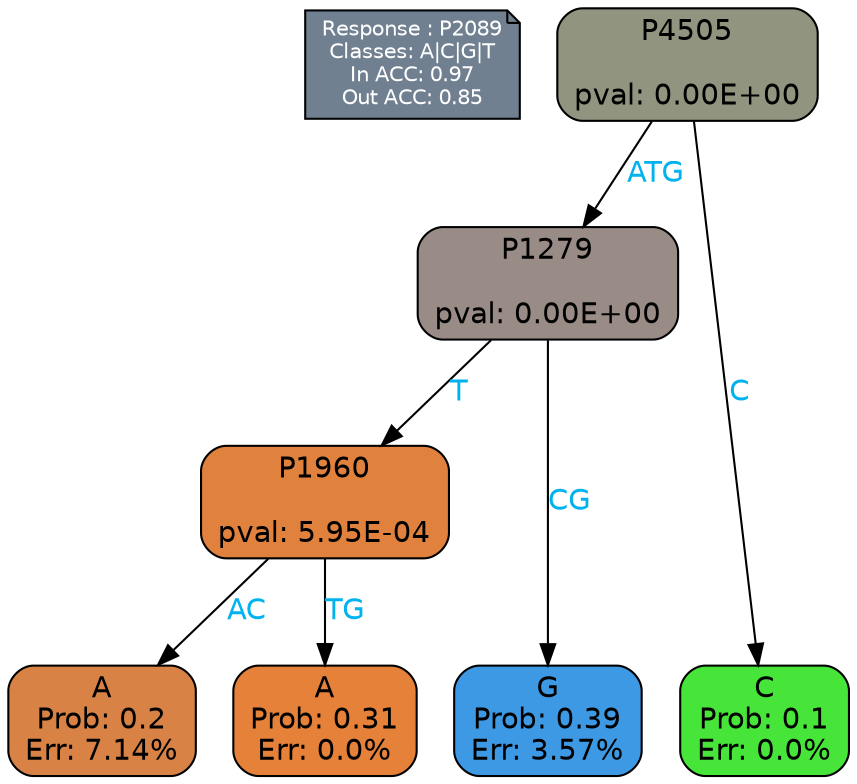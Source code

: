 digraph Tree {
node [shape=box, style="filled, rounded", color="black", fontname=helvetica] ;
graph [ranksep=equally, splines=polylines, bgcolor=transparent, dpi=600] ;
edge [fontname=helvetica] ;
LEGEND [label="Response : P2089
Classes: A|C|G|T
In ACC: 0.97
Out ACC: 0.85
",shape=note,align=left,style=filled,fillcolor="slategray",fontcolor="white",fontsize=10];1 [label="P4505

pval: 0.00E+00", fillcolor="#91947f"] ;
2 [label="P1279

pval: 0.00E+00", fillcolor="#998c86"] ;
3 [label="P1960

pval: 5.95E-04", fillcolor="#e0813d"] ;
4 [label="A
Prob: 0.2
Err: 7.14%", fillcolor="#d88345"] ;
5 [label="A
Prob: 0.31
Err: 0.0%", fillcolor="#e58139"] ;
6 [label="G
Prob: 0.39
Err: 3.57%", fillcolor="#3e99e5"] ;
7 [label="C
Prob: 0.1
Err: 0.0%", fillcolor="#47e539"] ;
1 -> 2 [label="ATG",fontcolor=deepskyblue2] ;
1 -> 7 [label="C",fontcolor=deepskyblue2] ;
2 -> 3 [label="T",fontcolor=deepskyblue2] ;
2 -> 6 [label="CG",fontcolor=deepskyblue2] ;
3 -> 4 [label="AC",fontcolor=deepskyblue2] ;
3 -> 5 [label="TG",fontcolor=deepskyblue2] ;
{rank = same; 4;5;6;7;}{rank = same; LEGEND;1;}}